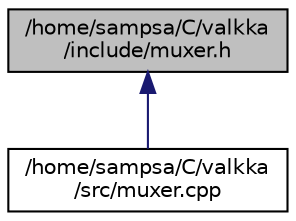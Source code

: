 digraph "/home/sampsa/C/valkka/include/muxer.h"
{
  edge [fontname="Helvetica",fontsize="10",labelfontname="Helvetica",labelfontsize="10"];
  node [fontname="Helvetica",fontsize="10",shape=record];
  Node59 [label="/home/sampsa/C/valkka\l/include/muxer.h",height=0.2,width=0.4,color="black", fillcolor="grey75", style="filled", fontcolor="black"];
  Node59 -> Node60 [dir="back",color="midnightblue",fontsize="10",style="solid",fontname="Helvetica"];
  Node60 [label="/home/sampsa/C/valkka\l/src/muxer.cpp",height=0.2,width=0.4,color="black", fillcolor="white", style="filled",URL="$muxer_8cpp.html"];
}
